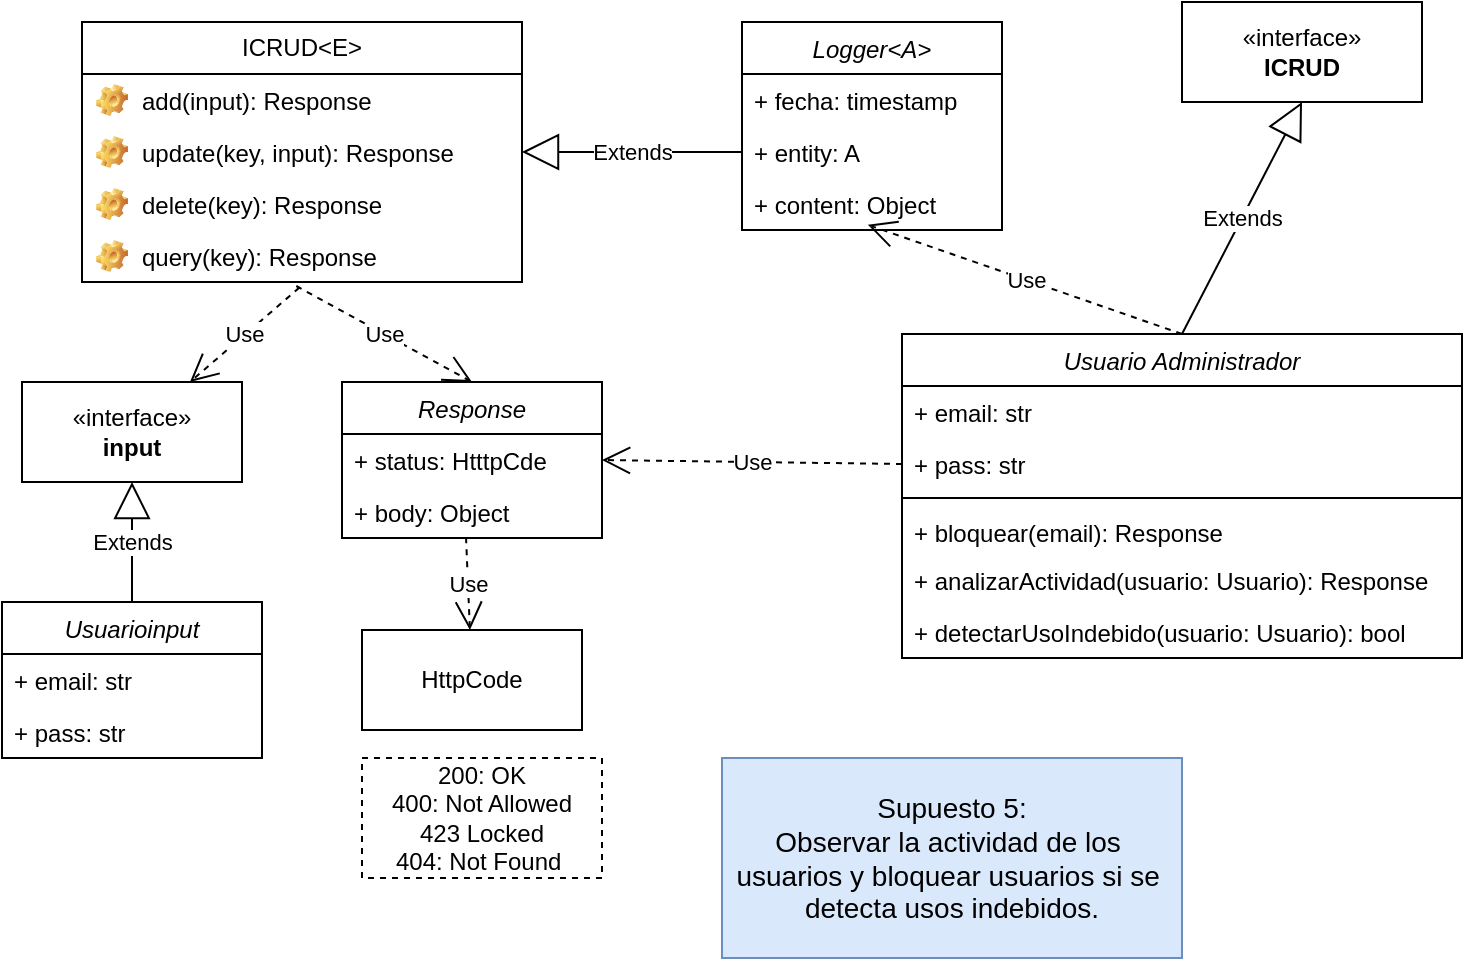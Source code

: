 <mxfile version="28.2.7">
  <diagram id="C5RBs43oDa-KdzZeNtuy" name="Page-1">
    <mxGraphModel dx="1504" dy="789" grid="1" gridSize="10" guides="1" tooltips="1" connect="1" arrows="1" fold="1" page="1" pageScale="1" pageWidth="827" pageHeight="1169" math="0" shadow="0">
      <root>
        <mxCell id="WIyWlLk6GJQsqaUBKTNV-0" />
        <mxCell id="WIyWlLk6GJQsqaUBKTNV-1" parent="WIyWlLk6GJQsqaUBKTNV-0" />
        <mxCell id="F52shOa5vTBm2UnAFdcn-0" value="Usuario Administrador" style="swimlane;fontStyle=2;align=center;verticalAlign=top;childLayout=stackLayout;horizontal=1;startSize=26;horizontalStack=0;resizeParent=1;resizeLast=0;collapsible=1;marginBottom=0;rounded=0;shadow=0;strokeWidth=1;" vertex="1" parent="WIyWlLk6GJQsqaUBKTNV-1">
          <mxGeometry x="780" y="506" width="280" height="162" as="geometry">
            <mxRectangle x="230" y="140" width="160" height="26" as="alternateBounds" />
          </mxGeometry>
        </mxCell>
        <mxCell id="F52shOa5vTBm2UnAFdcn-1" value="+ email: str" style="text;strokeColor=none;fillColor=none;align=left;verticalAlign=top;spacingLeft=4;spacingRight=4;overflow=hidden;rotatable=0;points=[[0,0.5],[1,0.5]];portConstraint=eastwest;whiteSpace=wrap;html=1;" vertex="1" parent="F52shOa5vTBm2UnAFdcn-0">
          <mxGeometry y="26" width="280" height="26" as="geometry" />
        </mxCell>
        <mxCell id="F52shOa5vTBm2UnAFdcn-2" value="+ pass: str" style="text;strokeColor=none;fillColor=none;align=left;verticalAlign=top;spacingLeft=4;spacingRight=4;overflow=hidden;rotatable=0;points=[[0,0.5],[1,0.5]];portConstraint=eastwest;whiteSpace=wrap;html=1;" vertex="1" parent="F52shOa5vTBm2UnAFdcn-0">
          <mxGeometry y="52" width="280" height="26" as="geometry" />
        </mxCell>
        <mxCell id="F52shOa5vTBm2UnAFdcn-3" value="" style="line;html=1;strokeWidth=1;align=left;verticalAlign=middle;spacingTop=-1;spacingLeft=3;spacingRight=3;rotatable=0;labelPosition=right;points=[];portConstraint=eastwest;" vertex="1" parent="F52shOa5vTBm2UnAFdcn-0">
          <mxGeometry y="78" width="280" height="8" as="geometry" />
        </mxCell>
        <mxCell id="F52shOa5vTBm2UnAFdcn-6" value="+ bloquear(email): Response" style="text;strokeColor=none;fillColor=none;align=left;verticalAlign=top;spacingLeft=4;spacingRight=4;overflow=hidden;rotatable=0;points=[[0,0.5],[1,0.5]];portConstraint=eastwest;whiteSpace=wrap;html=1;" vertex="1" parent="F52shOa5vTBm2UnAFdcn-0">
          <mxGeometry y="86" width="280" height="24" as="geometry" />
        </mxCell>
        <mxCell id="F52shOa5vTBm2UnAFdcn-50" value="+ analizarActividad(usuario: Usuario): Response" style="text;strokeColor=none;fillColor=none;align=left;verticalAlign=top;spacingLeft=4;spacingRight=4;overflow=hidden;rotatable=0;points=[[0,0.5],[1,0.5]];portConstraint=eastwest;whiteSpace=wrap;html=1;" vertex="1" parent="F52shOa5vTBm2UnAFdcn-0">
          <mxGeometry y="110" width="280" height="26" as="geometry" />
        </mxCell>
        <mxCell id="F52shOa5vTBm2UnAFdcn-51" value="+ detectarUsoIndebido(usuario: Usuario): bool" style="text;strokeColor=none;fillColor=none;align=left;verticalAlign=top;spacingLeft=4;spacingRight=4;overflow=hidden;rotatable=0;points=[[0,0.5],[1,0.5]];portConstraint=eastwest;whiteSpace=wrap;html=1;" vertex="1" parent="F52shOa5vTBm2UnAFdcn-0">
          <mxGeometry y="136" width="280" height="26" as="geometry" />
        </mxCell>
        <mxCell id="F52shOa5vTBm2UnAFdcn-7" value="ICRUD&amp;lt;E&amp;gt;" style="swimlane;fontStyle=0;childLayout=stackLayout;horizontal=1;startSize=26;fillColor=none;horizontalStack=0;resizeParent=1;resizeParentMax=0;resizeLast=0;collapsible=1;marginBottom=0;whiteSpace=wrap;html=1;" vertex="1" parent="WIyWlLk6GJQsqaUBKTNV-1">
          <mxGeometry x="370" y="350" width="220" height="130" as="geometry" />
        </mxCell>
        <mxCell id="F52shOa5vTBm2UnAFdcn-8" value="add(input): Response" style="label;fontStyle=0;strokeColor=none;fillColor=none;align=left;verticalAlign=top;overflow=hidden;spacingLeft=28;spacingRight=4;rotatable=0;points=[[0,0.5],[1,0.5]];portConstraint=eastwest;imageWidth=16;imageHeight=16;whiteSpace=wrap;html=1;image=img/clipart/Gear_128x128.png" vertex="1" parent="F52shOa5vTBm2UnAFdcn-7">
          <mxGeometry y="26" width="220" height="26" as="geometry" />
        </mxCell>
        <mxCell id="F52shOa5vTBm2UnAFdcn-9" value="update(key, input): Response" style="label;fontStyle=0;strokeColor=none;fillColor=none;align=left;verticalAlign=top;overflow=hidden;spacingLeft=28;spacingRight=4;rotatable=0;points=[[0,0.5],[1,0.5]];portConstraint=eastwest;imageWidth=16;imageHeight=16;whiteSpace=wrap;html=1;image=img/clipart/Gear_128x128.png" vertex="1" parent="F52shOa5vTBm2UnAFdcn-7">
          <mxGeometry y="52" width="220" height="26" as="geometry" />
        </mxCell>
        <mxCell id="F52shOa5vTBm2UnAFdcn-10" value="delete(key): Response" style="label;fontStyle=0;strokeColor=none;fillColor=none;align=left;verticalAlign=top;overflow=hidden;spacingLeft=28;spacingRight=4;rotatable=0;points=[[0,0.5],[1,0.5]];portConstraint=eastwest;imageWidth=16;imageHeight=16;whiteSpace=wrap;html=1;image=img/clipart/Gear_128x128.png" vertex="1" parent="F52shOa5vTBm2UnAFdcn-7">
          <mxGeometry y="78" width="220" height="26" as="geometry" />
        </mxCell>
        <mxCell id="F52shOa5vTBm2UnAFdcn-11" value="query(key): Response" style="label;fontStyle=0;strokeColor=none;fillColor=none;align=left;verticalAlign=top;overflow=hidden;spacingLeft=28;spacingRight=4;rotatable=0;points=[[0,0.5],[1,0.5]];portConstraint=eastwest;imageWidth=16;imageHeight=16;whiteSpace=wrap;html=1;image=img/clipart/Gear_128x128.png" vertex="1" parent="F52shOa5vTBm2UnAFdcn-7">
          <mxGeometry y="104" width="220" height="26" as="geometry" />
        </mxCell>
        <mxCell id="F52shOa5vTBm2UnAFdcn-12" value="«interface»&lt;br&gt;&lt;b&gt;input&lt;/b&gt;" style="html=1;whiteSpace=wrap;" vertex="1" parent="WIyWlLk6GJQsqaUBKTNV-1">
          <mxGeometry x="340" y="530" width="110" height="50" as="geometry" />
        </mxCell>
        <mxCell id="F52shOa5vTBm2UnAFdcn-13" value="Use" style="endArrow=open;endSize=12;dashed=1;html=1;rounded=0;exitX=0.494;exitY=1.108;exitDx=0;exitDy=0;exitPerimeter=0;" edge="1" parent="WIyWlLk6GJQsqaUBKTNV-1" source="F52shOa5vTBm2UnAFdcn-11" target="F52shOa5vTBm2UnAFdcn-12">
          <mxGeometry width="160" relative="1" as="geometry">
            <mxPoint x="520" y="580" as="sourcePoint" />
            <mxPoint x="440" y="570" as="targetPoint" />
          </mxGeometry>
        </mxCell>
        <mxCell id="F52shOa5vTBm2UnAFdcn-14" value="Usuarioinput" style="swimlane;fontStyle=2;align=center;verticalAlign=top;childLayout=stackLayout;horizontal=1;startSize=26;horizontalStack=0;resizeParent=1;resizeLast=0;collapsible=1;marginBottom=0;rounded=0;shadow=0;strokeWidth=1;" vertex="1" parent="WIyWlLk6GJQsqaUBKTNV-1">
          <mxGeometry x="330" y="640" width="130" height="78" as="geometry">
            <mxRectangle x="230" y="140" width="160" height="26" as="alternateBounds" />
          </mxGeometry>
        </mxCell>
        <mxCell id="F52shOa5vTBm2UnAFdcn-15" value="+ email: str" style="text;strokeColor=none;fillColor=none;align=left;verticalAlign=top;spacingLeft=4;spacingRight=4;overflow=hidden;rotatable=0;points=[[0,0.5],[1,0.5]];portConstraint=eastwest;whiteSpace=wrap;html=1;" vertex="1" parent="F52shOa5vTBm2UnAFdcn-14">
          <mxGeometry y="26" width="130" height="26" as="geometry" />
        </mxCell>
        <mxCell id="F52shOa5vTBm2UnAFdcn-16" value="+ pass: str" style="text;strokeColor=none;fillColor=none;align=left;verticalAlign=top;spacingLeft=4;spacingRight=4;overflow=hidden;rotatable=0;points=[[0,0.5],[1,0.5]];portConstraint=eastwest;whiteSpace=wrap;html=1;" vertex="1" parent="F52shOa5vTBm2UnAFdcn-14">
          <mxGeometry y="52" width="130" height="26" as="geometry" />
        </mxCell>
        <mxCell id="F52shOa5vTBm2UnAFdcn-17" value="Extends" style="endArrow=block;endSize=16;endFill=0;html=1;rounded=0;exitX=0.5;exitY=0;exitDx=0;exitDy=0;entryX=0.5;entryY=1;entryDx=0;entryDy=0;" edge="1" parent="WIyWlLk6GJQsqaUBKTNV-1" source="F52shOa5vTBm2UnAFdcn-14" target="F52shOa5vTBm2UnAFdcn-12">
          <mxGeometry width="160" relative="1" as="geometry">
            <mxPoint x="570" y="580" as="sourcePoint" />
            <mxPoint x="730" y="580" as="targetPoint" />
          </mxGeometry>
        </mxCell>
        <mxCell id="F52shOa5vTBm2UnAFdcn-18" value="Response" style="swimlane;fontStyle=2;align=center;verticalAlign=top;childLayout=stackLayout;horizontal=1;startSize=26;horizontalStack=0;resizeParent=1;resizeLast=0;collapsible=1;marginBottom=0;rounded=0;shadow=0;strokeWidth=1;" vertex="1" parent="WIyWlLk6GJQsqaUBKTNV-1">
          <mxGeometry x="500" y="530" width="130" height="78" as="geometry">
            <mxRectangle x="230" y="140" width="160" height="26" as="alternateBounds" />
          </mxGeometry>
        </mxCell>
        <mxCell id="F52shOa5vTBm2UnAFdcn-19" value="+ status: HtttpCde" style="text;strokeColor=none;fillColor=none;align=left;verticalAlign=top;spacingLeft=4;spacingRight=4;overflow=hidden;rotatable=0;points=[[0,0.5],[1,0.5]];portConstraint=eastwest;whiteSpace=wrap;html=1;" vertex="1" parent="F52shOa5vTBm2UnAFdcn-18">
          <mxGeometry y="26" width="130" height="26" as="geometry" />
        </mxCell>
        <mxCell id="F52shOa5vTBm2UnAFdcn-20" value="+ body: Object" style="text;strokeColor=none;fillColor=none;align=left;verticalAlign=top;spacingLeft=4;spacingRight=4;overflow=hidden;rotatable=0;points=[[0,0.5],[1,0.5]];portConstraint=eastwest;whiteSpace=wrap;html=1;" vertex="1" parent="F52shOa5vTBm2UnAFdcn-18">
          <mxGeometry y="52" width="130" height="26" as="geometry" />
        </mxCell>
        <mxCell id="F52shOa5vTBm2UnAFdcn-21" value="Use" style="endArrow=open;endSize=12;dashed=1;html=1;rounded=0;entryX=0.5;entryY=0;entryDx=0;entryDy=0;exitX=0.487;exitY=1.077;exitDx=0;exitDy=0;exitPerimeter=0;" edge="1" parent="WIyWlLk6GJQsqaUBKTNV-1" source="F52shOa5vTBm2UnAFdcn-11" target="F52shOa5vTBm2UnAFdcn-18">
          <mxGeometry width="160" relative="1" as="geometry">
            <mxPoint x="480" y="490" as="sourcePoint" />
            <mxPoint x="460" y="537" as="targetPoint" />
          </mxGeometry>
        </mxCell>
        <mxCell id="F52shOa5vTBm2UnAFdcn-22" value="HttpCode" style="html=1;whiteSpace=wrap;" vertex="1" parent="WIyWlLk6GJQsqaUBKTNV-1">
          <mxGeometry x="510" y="654" width="110" height="50" as="geometry" />
        </mxCell>
        <mxCell id="F52shOa5vTBm2UnAFdcn-23" value="Use" style="endArrow=open;endSize=12;dashed=1;html=1;rounded=0;exitX=0.477;exitY=0.985;exitDx=0;exitDy=0;exitPerimeter=0;" edge="1" parent="WIyWlLk6GJQsqaUBKTNV-1" source="F52shOa5vTBm2UnAFdcn-20" target="F52shOa5vTBm2UnAFdcn-22">
          <mxGeometry width="160" relative="1" as="geometry">
            <mxPoint x="795" y="610" as="sourcePoint" />
            <mxPoint x="740" y="657" as="targetPoint" />
          </mxGeometry>
        </mxCell>
        <mxCell id="F52shOa5vTBm2UnAFdcn-24" value="«interface»&lt;br&gt;&lt;b&gt;ICRUD&lt;/b&gt;" style="html=1;whiteSpace=wrap;" vertex="1" parent="WIyWlLk6GJQsqaUBKTNV-1">
          <mxGeometry x="920" y="340" width="120" height="50" as="geometry" />
        </mxCell>
        <mxCell id="F52shOa5vTBm2UnAFdcn-25" value="Logger&lt;A&gt;" style="swimlane;fontStyle=2;align=center;verticalAlign=top;childLayout=stackLayout;horizontal=1;startSize=26;horizontalStack=0;resizeParent=1;resizeLast=0;collapsible=1;marginBottom=0;rounded=0;shadow=0;strokeWidth=1;" vertex="1" parent="WIyWlLk6GJQsqaUBKTNV-1">
          <mxGeometry x="700" y="350" width="130" height="104" as="geometry">
            <mxRectangle x="230" y="140" width="160" height="26" as="alternateBounds" />
          </mxGeometry>
        </mxCell>
        <mxCell id="F52shOa5vTBm2UnAFdcn-26" value="+ fecha: timestamp" style="text;strokeColor=none;fillColor=none;align=left;verticalAlign=top;spacingLeft=4;spacingRight=4;overflow=hidden;rotatable=0;points=[[0,0.5],[1,0.5]];portConstraint=eastwest;whiteSpace=wrap;html=1;" vertex="1" parent="F52shOa5vTBm2UnAFdcn-25">
          <mxGeometry y="26" width="130" height="26" as="geometry" />
        </mxCell>
        <mxCell id="F52shOa5vTBm2UnAFdcn-27" value="+ entity: A" style="text;strokeColor=none;fillColor=none;align=left;verticalAlign=top;spacingLeft=4;spacingRight=4;overflow=hidden;rotatable=0;points=[[0,0.5],[1,0.5]];portConstraint=eastwest;whiteSpace=wrap;html=1;" vertex="1" parent="F52shOa5vTBm2UnAFdcn-25">
          <mxGeometry y="52" width="130" height="26" as="geometry" />
        </mxCell>
        <mxCell id="F52shOa5vTBm2UnAFdcn-28" value="+ content: Object" style="text;strokeColor=none;fillColor=none;align=left;verticalAlign=top;spacingLeft=4;spacingRight=4;overflow=hidden;rotatable=0;points=[[0,0.5],[1,0.5]];portConstraint=eastwest;whiteSpace=wrap;html=1;" vertex="1" parent="F52shOa5vTBm2UnAFdcn-25">
          <mxGeometry y="78" width="130" height="26" as="geometry" />
        </mxCell>
        <mxCell id="F52shOa5vTBm2UnAFdcn-29" value="Extends" style="endArrow=block;endSize=16;endFill=0;html=1;rounded=0;exitX=0;exitY=0.5;exitDx=0;exitDy=0;entryX=1;entryY=0.5;entryDx=0;entryDy=0;" edge="1" parent="WIyWlLk6GJQsqaUBKTNV-1" source="F52shOa5vTBm2UnAFdcn-27" target="F52shOa5vTBm2UnAFdcn-9">
          <mxGeometry width="160" relative="1" as="geometry">
            <mxPoint x="650" y="594" as="sourcePoint" />
            <mxPoint x="725" y="480" as="targetPoint" />
          </mxGeometry>
        </mxCell>
        <mxCell id="F52shOa5vTBm2UnAFdcn-30" value="&lt;font style=&quot;font-size: 14px;&quot;&gt;&amp;nbsp;Supuesto 5:&amp;nbsp;&lt;/font&gt;&lt;div&gt;&lt;font style=&quot;font-size: 14px;&quot;&gt;Observar la actividad de los&amp;nbsp;&lt;/font&gt;&lt;/div&gt;&lt;div&gt;&lt;font style=&quot;font-size: 14px;&quot;&gt;usuarios y bloquear usuarios si se&amp;nbsp;&lt;/font&gt;&lt;/div&gt;&lt;div&gt;&lt;font style=&quot;font-size: 14px;&quot;&gt;detecta usos indebidos.&lt;/font&gt;&lt;/div&gt;" style="html=1;whiteSpace=wrap;fillColor=#dae8fc;strokeColor=#6c8ebf;" vertex="1" parent="WIyWlLk6GJQsqaUBKTNV-1">
          <mxGeometry x="690" y="718" width="230" height="100" as="geometry" />
        </mxCell>
        <mxCell id="F52shOa5vTBm2UnAFdcn-31" value="200: OK&lt;div&gt;400: Not Allowed&lt;/div&gt;&lt;div&gt;423 Locked&lt;br&gt;&lt;div&gt;404: Not Found&amp;nbsp;&lt;/div&gt;&lt;/div&gt;" style="html=1;whiteSpace=wrap;dashed=1;" vertex="1" parent="WIyWlLk6GJQsqaUBKTNV-1">
          <mxGeometry x="510" y="718" width="120" height="60" as="geometry" />
        </mxCell>
        <mxCell id="F52shOa5vTBm2UnAFdcn-38" value="Use" style="endArrow=open;endSize=12;dashed=1;html=1;rounded=0;entryX=1;entryY=0.5;entryDx=0;entryDy=0;exitX=0;exitY=0.5;exitDx=0;exitDy=0;" edge="1" parent="WIyWlLk6GJQsqaUBKTNV-1" source="F52shOa5vTBm2UnAFdcn-2" target="F52shOa5vTBm2UnAFdcn-19">
          <mxGeometry width="160" relative="1" as="geometry">
            <mxPoint x="780" y="569" as="sourcePoint" />
            <mxPoint x="912" y="590" as="targetPoint" />
          </mxGeometry>
        </mxCell>
        <mxCell id="F52shOa5vTBm2UnAFdcn-41" value="Extends" style="endArrow=block;endSize=16;endFill=0;html=1;rounded=0;exitX=0.5;exitY=0;exitDx=0;exitDy=0;entryX=0.5;entryY=1;entryDx=0;entryDy=0;" edge="1" parent="WIyWlLk6GJQsqaUBKTNV-1" source="F52shOa5vTBm2UnAFdcn-0" target="F52shOa5vTBm2UnAFdcn-24">
          <mxGeometry width="160" relative="1" as="geometry">
            <mxPoint x="1100" y="680" as="sourcePoint" />
            <mxPoint x="1010" y="620" as="targetPoint" />
          </mxGeometry>
        </mxCell>
        <mxCell id="F52shOa5vTBm2UnAFdcn-44" value="Use" style="endArrow=open;endSize=12;dashed=1;html=1;rounded=0;entryX=0.484;entryY=0.901;entryDx=0;entryDy=0;exitX=0.5;exitY=0;exitDx=0;exitDy=0;entryPerimeter=0;" edge="1" parent="WIyWlLk6GJQsqaUBKTNV-1" source="F52shOa5vTBm2UnAFdcn-0" target="F52shOa5vTBm2UnAFdcn-28">
          <mxGeometry width="160" relative="1" as="geometry">
            <mxPoint x="880" y="576" as="sourcePoint" />
            <mxPoint x="730" y="570" as="targetPoint" />
          </mxGeometry>
        </mxCell>
      </root>
    </mxGraphModel>
  </diagram>
</mxfile>
